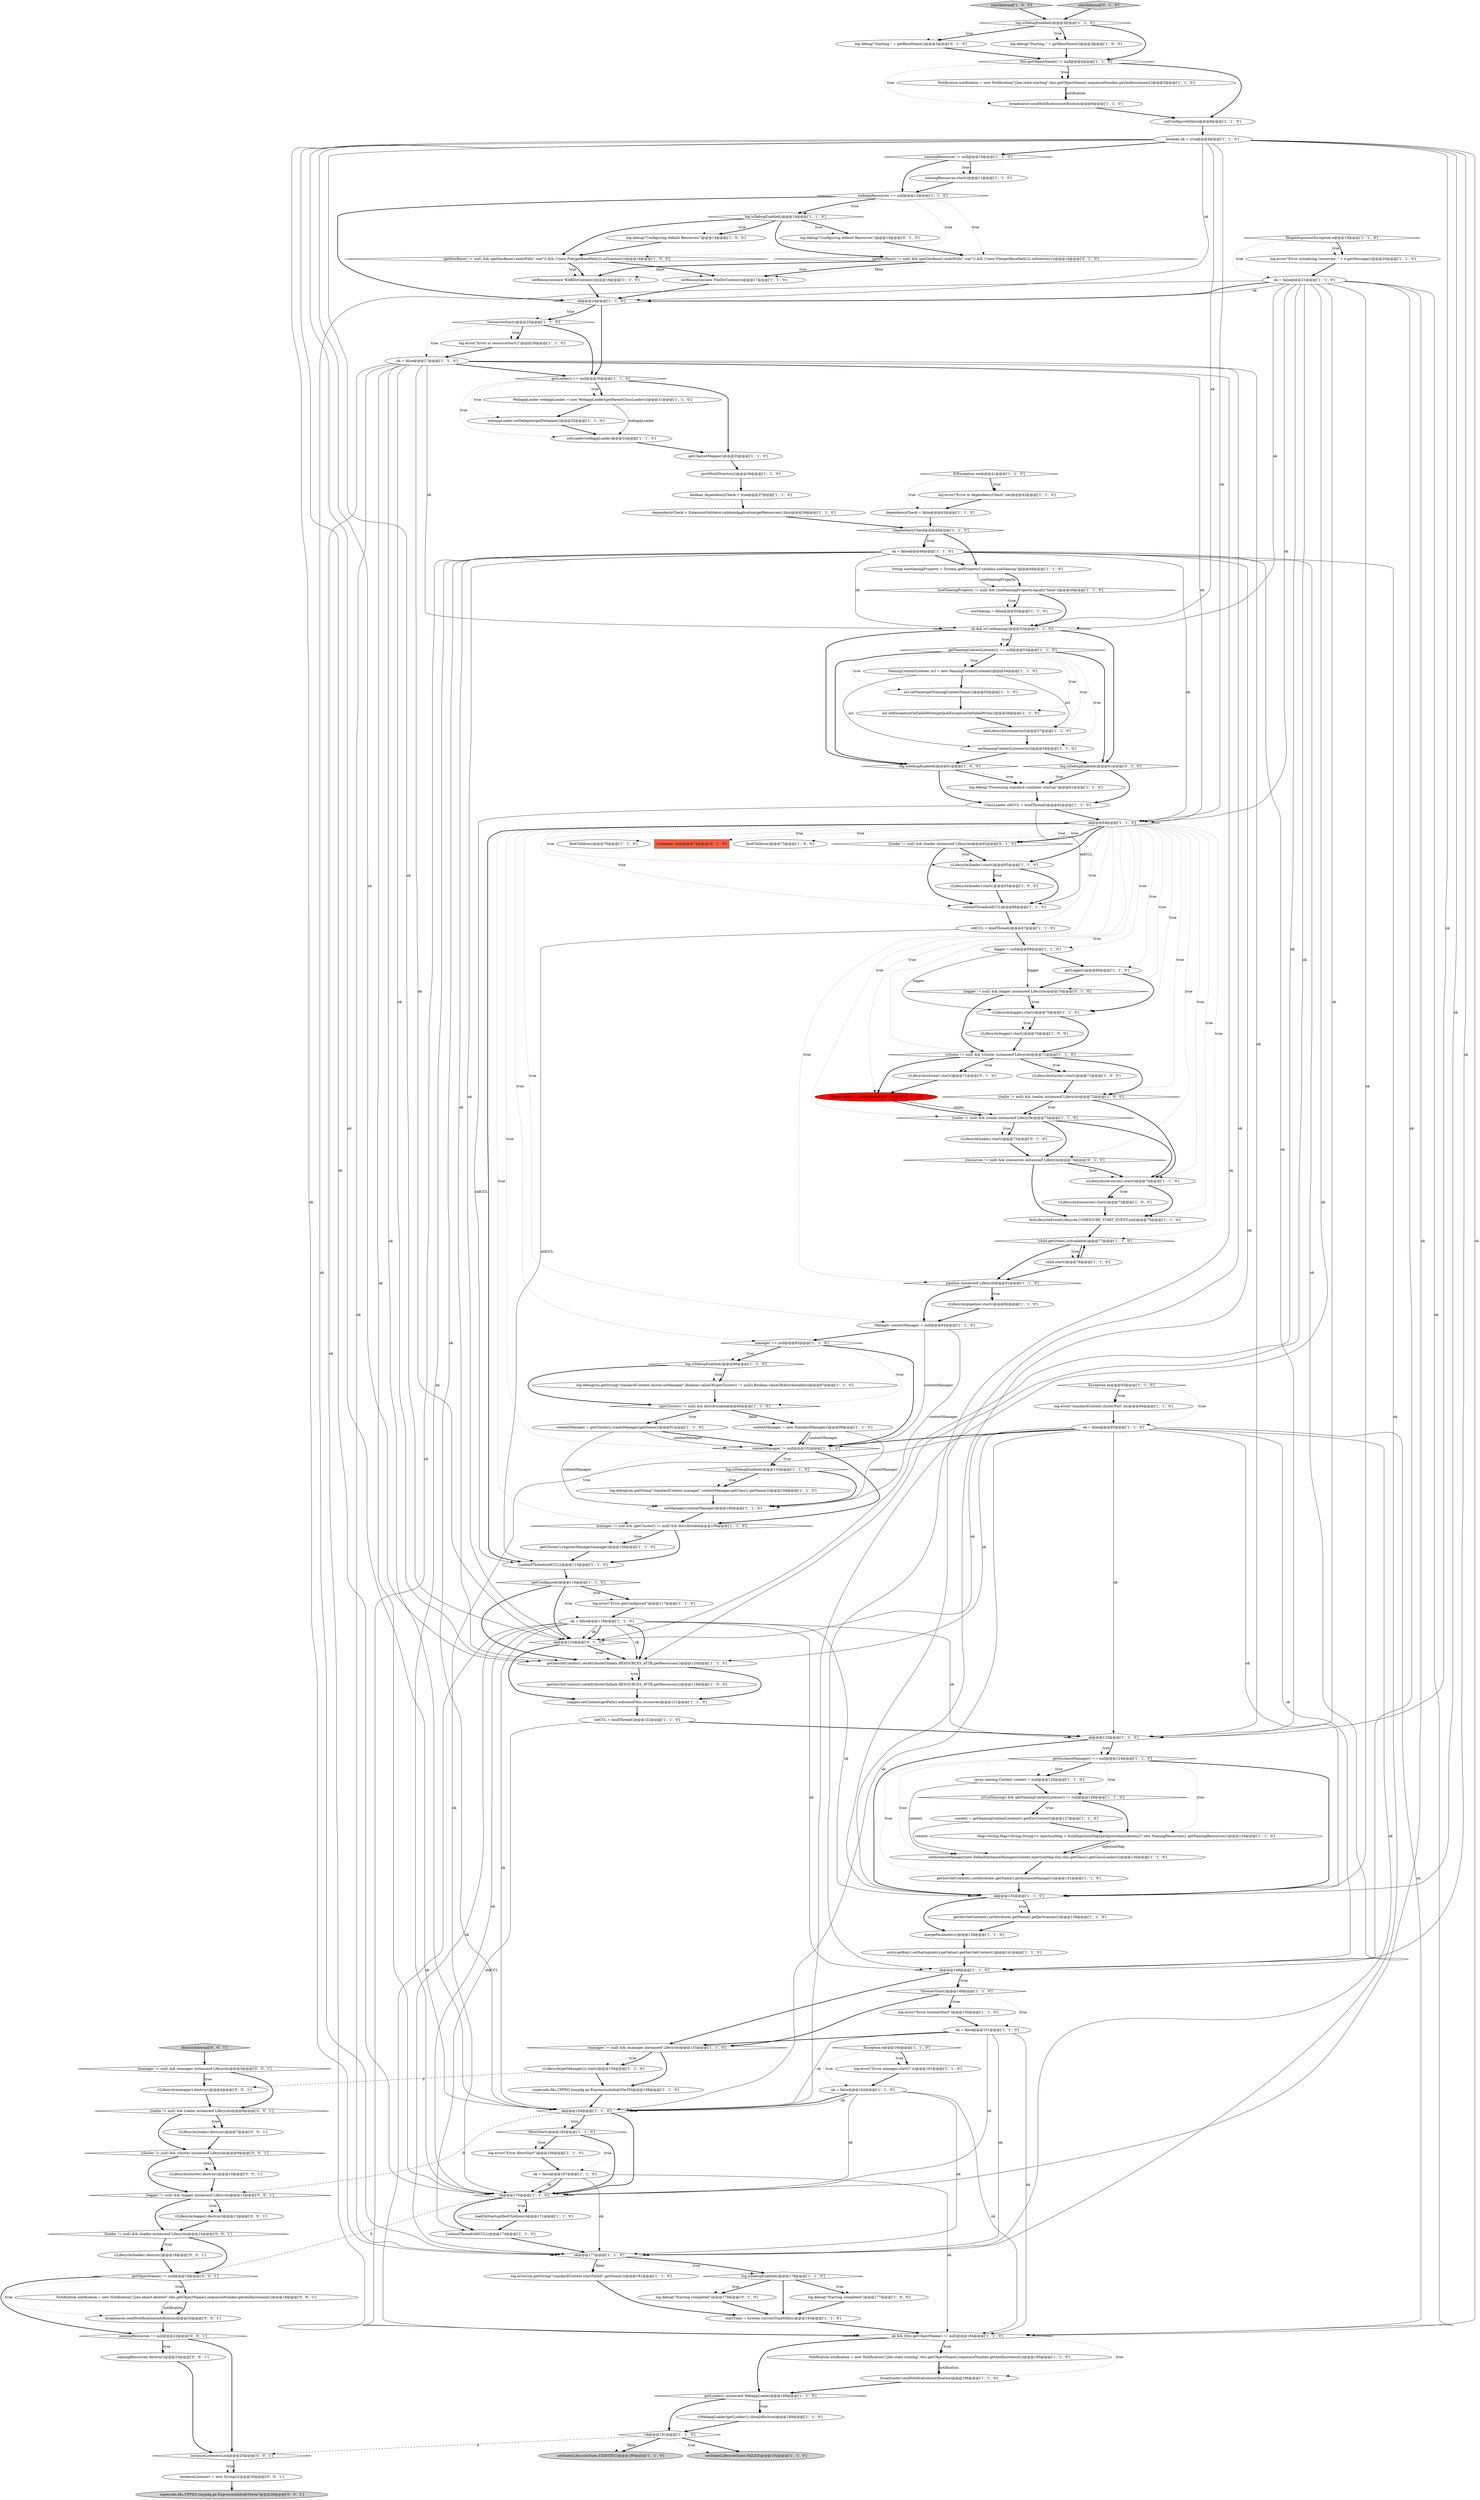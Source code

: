 digraph {
21 [style = filled, label = "log.error(\"Error listenerStart\")@@@150@@@['1', '1', '0']", fillcolor = white, shape = ellipse image = "AAA0AAABBB1BBB"];
23 [style = filled, label = "{unbindThread(oldCCL)}@@@174@@@['1', '1', '0']", fillcolor = white, shape = ellipse image = "AAA0AAABBB1BBB"];
103 [style = filled, label = "log.debug(sm.getString(\"standardContext.manager\",contextManager.getClass().getName()))@@@104@@@['1', '1', '0']", fillcolor = white, shape = ellipse image = "AAA0AAABBB1BBB"];
42 [style = filled, label = "startInternal['1', '0', '0']", fillcolor = lightgray, shape = diamond image = "AAA0AAABBB1BBB"];
75 [style = filled, label = "ok && isUseNaming()@@@52@@@['1', '1', '0']", fillcolor = white, shape = diamond image = "AAA0AAABBB1BBB"];
24 [style = filled, label = "log.error(\"standardContext.clusterFail\",ex)@@@94@@@['1', '1', '0']", fillcolor = white, shape = ellipse image = "AAA0AAABBB1BBB"];
117 [style = filled, label = "(useNamingProperty != null) && (useNamingProperty.equals(\"false\"))@@@49@@@['1', '1', '0']", fillcolor = white, shape = diamond image = "AAA0AAABBB1BBB"];
34 [style = filled, label = "WebappLoader webappLoader = new WebappLoader(getParentClassLoader())@@@31@@@['1', '1', '0']", fillcolor = white, shape = ellipse image = "AAA0AAABBB1BBB"];
126 [style = filled, label = "log.debug(sm.getString(\"standardContext.cluster.noManager\",Boolean.valueOf((getCluster() != null)),Boolean.valueOf(distributable)))@@@87@@@['1', '1', '0']", fillcolor = white, shape = ellipse image = "AAA0AAABBB1BBB"];
66 [style = filled, label = "((Lifecycle)logger).start()@@@70@@@['1', '0', '0']", fillcolor = white, shape = ellipse image = "AAA0AAABBB1BBB"];
110 [style = filled, label = "Exception ex@@@93@@@['1', '1', '0']", fillcolor = white, shape = diamond image = "AAA0AAABBB1BBB"];
8 [style = filled, label = "(getDocBase() != null) && (getDocBase().endsWith(\".war\")) && (!(new File(getBasePath())).isDirectory())@@@16@@@['1', '0', '0']", fillcolor = white, shape = diamond image = "AAA0AAABBB1BBB"];
100 [style = filled, label = "NamingContextListener ncl = new NamingContextListener()@@@54@@@['1', '1', '0']", fillcolor = white, shape = ellipse image = "AAA0AAABBB1BBB"];
150 [style = filled, label = "log.debug(\"Starting completed\")@@@178@@@['0', '1', '0']", fillcolor = white, shape = ellipse image = "AAA0AAABBB2BBB"];
70 [style = filled, label = "ok = false@@@151@@@['1', '1', '0']", fillcolor = white, shape = ellipse image = "AAA0AAABBB1BBB"];
49 [style = filled, label = "((WebappLoader)getLoader()).closeJARs(true)@@@189@@@['1', '1', '0']", fillcolor = white, shape = ellipse image = "AAA0AAABBB1BBB"];
84 [style = filled, label = "dependencyCheck = ExtensionValidator.validateApplication(getResources(),this)@@@39@@@['1', '1', '0']", fillcolor = white, shape = ellipse image = "AAA0AAABBB1BBB"];
161 [style = filled, label = "super.edu.fdu.CPPDG.tinypdg.pe.ExpressionInfo@50e4a7@@@28@@@['0', '0', '1']", fillcolor = lightgray, shape = ellipse image = "AAA0AAABBB3BBB"];
168 [style = filled, label = "getObjectName() != null@@@18@@@['0', '0', '1']", fillcolor = white, shape = diamond image = "AAA0AAABBB3BBB"];
67 [style = filled, label = "ok = false@@@162@@@['1', '1', '0']", fillcolor = white, shape = ellipse image = "AAA0AAABBB1BBB"];
93 [style = filled, label = "findChildren()@@@76@@@['1', '1', '0']", fillcolor = white, shape = ellipse image = "AAA0AAABBB1BBB"];
102 [style = filled, label = "Notification notification = new Notification(\"j2ee.state.starting\",this.getObjectName(),sequenceNumber.getAndIncrement())@@@5@@@['1', '1', '0']", fillcolor = white, shape = ellipse image = "AAA0AAABBB1BBB"];
59 [style = filled, label = "IllegalArgumentException e@@@19@@@['1', '1', '0']", fillcolor = white, shape = diamond image = "AAA0AAABBB1BBB"];
136 [style = filled, label = "contextManager = getCluster().createManager(getName())@@@91@@@['1', '1', '0']", fillcolor = white, shape = ellipse image = "AAA0AAABBB1BBB"];
85 [style = filled, label = "broadcaster.sendNotification(notification)@@@6@@@['1', '1', '0']", fillcolor = white, shape = ellipse image = "AAA0AAABBB1BBB"];
142 [style = filled, label = "startInternal['0', '1', '0']", fillcolor = lightgray, shape = diamond image = "AAA0AAABBB2BBB"];
158 [style = filled, label = "instanceListenersLock@@@25@@@['0', '0', '1']", fillcolor = white, shape = diamond image = "AAA0AAABBB3BBB"];
146 [style = filled, label = "((Lifecycle)realm).start()@@@73@@@['0', '1', '0']", fillcolor = white, shape = ellipse image = "AAA0AAABBB2BBB"];
122 [style = filled, label = "entry.getKey().onStartup(entry.getValue(),getServletContext())@@@141@@@['1', '1', '0']", fillcolor = white, shape = ellipse image = "AAA0AAABBB1BBB"];
74 [style = filled, label = "Exception e@@@160@@@['1', '1', '0']", fillcolor = white, shape = diamond image = "AAA0AAABBB1BBB"];
118 [style = filled, label = "ok@@@135@@@['1', '1', '0']", fillcolor = white, shape = diamond image = "AAA0AAABBB1BBB"];
22 [style = filled, label = "ok && (this.getObjectName() != null)@@@184@@@['1', '1', '0']", fillcolor = white, shape = diamond image = "AAA0AAABBB1BBB"];
55 [style = filled, label = "startTime = System.currentTimeMillis()@@@183@@@['1', '1', '0']", fillcolor = white, shape = ellipse image = "AAA0AAABBB1BBB"];
139 [style = filled, label = "(getDocBase() != null) && (getDocBase().endsWith(\".war\")) && (!(new File(getBasePath())).isDirectory())@@@16@@@['0', '1', '0']", fillcolor = white, shape = diamond image = "AAA0AAABBB2BBB"];
135 [style = filled, label = "mapper.setContext(getPath(),welcomeFiles,resources)@@@121@@@['1', '1', '0']", fillcolor = white, shape = ellipse image = "AAA0AAABBB1BBB"];
71 [style = filled, label = "Map<String,Map<String,String>> injectionMap = buildInjectionMap(getIgnoreAnnotations()? new NamingResources(): getNamingResources())@@@129@@@['1', '1', '0']", fillcolor = white, shape = ellipse image = "AAA0AAABBB1BBB"];
89 [style = filled, label = "log.isDebugEnabled()@@@14@@@['1', '1', '0']", fillcolor = white, shape = diamond image = "AAA0AAABBB1BBB"];
86 [style = filled, label = "getNamingContextListener() == null@@@53@@@['1', '1', '0']", fillcolor = white, shape = diamond image = "AAA0AAABBB1BBB"];
14 [style = filled, label = "log.error(\"Error manager.start()\",e)@@@161@@@['1', '1', '0']", fillcolor = white, shape = ellipse image = "AAA0AAABBB1BBB"];
115 [style = filled, label = "((Lifecycle)resources).start()@@@74@@@['1', '1', '0']", fillcolor = white, shape = ellipse image = "AAA0AAABBB1BBB"];
101 [style = filled, label = "((Lifecycle)logger).start()@@@70@@@['1', '1', '0']", fillcolor = white, shape = ellipse image = "AAA0AAABBB1BBB"];
113 [style = filled, label = "getServletContext().setAttribute(.getName(),getJarScanner())@@@136@@@['1', '1', '0']", fillcolor = white, shape = ellipse image = "AAA0AAABBB1BBB"];
164 [style = filled, label = "((Lifecycle)manager).destroy()@@@4@@@['0', '0', '1']", fillcolor = white, shape = ellipse image = "AAA0AAABBB3BBB"];
25 [style = filled, label = "ok = false@@@167@@@['1', '1', '0']", fillcolor = white, shape = ellipse image = "AAA0AAABBB1BBB"];
39 [style = filled, label = "context = getNamingContextListener().getEnvContext()@@@127@@@['1', '1', '0']", fillcolor = white, shape = ellipse image = "AAA0AAABBB1BBB"];
152 [style = filled, label = "(realm != null) && (realm instanceof Lifecycle)@@@6@@@['0', '0', '1']", fillcolor = white, shape = diamond image = "AAA0AAABBB3BBB"];
140 [style = filled, label = "(resources != null) && (resources instanceof Lifecycle)@@@74@@@['0', '1', '0']", fillcolor = white, shape = diamond image = "AAA0AAABBB2BBB"];
32 [style = filled, label = "logger = null@@@68@@@['1', '1', '0']", fillcolor = white, shape = ellipse image = "AAA0AAABBB1BBB"];
35 [style = filled, label = "boolean dependencyCheck = true@@@37@@@['1', '1', '0']", fillcolor = white, shape = ellipse image = "AAA0AAABBB1BBB"];
20 [style = filled, label = "manager != null && (getCluster() != null) && distributable@@@108@@@['1', '1', '0']", fillcolor = white, shape = diamond image = "AAA0AAABBB1BBB"];
97 [style = filled, label = "log.error(\"Error getConfigured\")@@@117@@@['1', '1', '0']", fillcolor = white, shape = ellipse image = "AAA0AAABBB1BBB"];
98 [style = filled, label = "getServletContext().setAttribute(.getName(),getInstanceManager())@@@131@@@['1', '1', '0']", fillcolor = white, shape = ellipse image = "AAA0AAABBB1BBB"];
156 [style = filled, label = "((Lifecycle)cluster).destroy()@@@10@@@['0', '0', '1']", fillcolor = white, shape = ellipse image = "AAA0AAABBB3BBB"];
16 [style = filled, label = "log.debug(\"Starting completed\")@@@177@@@['1', '0', '0']", fillcolor = white, shape = ellipse image = "AAA0AAABBB1BBB"];
18 [style = filled, label = "ok = false@@@27@@@['1', '1', '0']", fillcolor = white, shape = ellipse image = "AAA0AAABBB1BBB"];
62 [style = filled, label = "getCharsetMapper()@@@35@@@['1', '1', '0']", fillcolor = white, shape = ellipse image = "AAA0AAABBB1BBB"];
153 [style = filled, label = "(logger != null) && (logger instanceof Lifecycle)@@@12@@@['0', '0', '1']", fillcolor = white, shape = diamond image = "AAA0AAABBB3BBB"];
15 [style = filled, label = "broadcaster.sendNotification(notification)@@@186@@@['1', '1', '0']", fillcolor = white, shape = ellipse image = "AAA0AAABBB1BBB"];
127 [style = filled, label = "getCluster().registerManager(manager)@@@109@@@['1', '1', '0']", fillcolor = white, shape = ellipse image = "AAA0AAABBB1BBB"];
96 [style = filled, label = "(manager != null) && (manager instanceof Lifecycle)@@@155@@@['1', '1', '0']", fillcolor = white, shape = diamond image = "AAA0AAABBB1BBB"];
166 [style = filled, label = "(loader != null) && (loader instanceof Lifecycle)@@@15@@@['0', '0', '1']", fillcolor = white, shape = diamond image = "AAA0AAABBB3BBB"];
149 [style = filled, label = "log.debug(\"Configuring default Resources\")@@@14@@@['0', '1', '0']", fillcolor = white, shape = ellipse image = "AAA0AAABBB2BBB"];
148 [style = filled, label = "log.debug(\"Starting \" + getBaseName())@@@3@@@['0', '1', '0']", fillcolor = white, shape = ellipse image = "AAA0AAABBB2BBB"];
131 [style = filled, label = "String useNamingProperty = System.getProperty(\"catalina.useNaming\")@@@48@@@['1', '1', '0']", fillcolor = white, shape = ellipse image = "AAA0AAABBB1BBB"];
91 [style = filled, label = "setState(LifecycleState.FAILED)@@@192@@@['1', '1', '0']", fillcolor = lightgray, shape = ellipse image = "AAA0AAABBB1BBB"];
165 [style = filled, label = "namingResources != null@@@22@@@['0', '0', '1']", fillcolor = white, shape = diamond image = "AAA0AAABBB3BBB"];
106 [style = filled, label = "child.start()@@@78@@@['1', '1', '0']", fillcolor = white, shape = ellipse image = "AAA0AAABBB1BBB"];
114 [style = filled, label = "postWorkDirectory()@@@36@@@['1', '1', '0']", fillcolor = white, shape = ellipse image = "AAA0AAABBB1BBB"];
105 [style = filled, label = "log.debug(\"Starting \" + getBaseName())@@@3@@@['1', '0', '0']", fillcolor = white, shape = ellipse image = "AAA0AAABBB1BBB"];
120 [style = filled, label = "ncl.setExceptionOnFailedWrite(getJndiExceptionOnFailedWrite())@@@56@@@['1', '1', '0']", fillcolor = white, shape = ellipse image = "AAA0AAABBB1BBB"];
154 [style = filled, label = "broadcaster.sendNotification(notification)@@@20@@@['0', '0', '1']", fillcolor = white, shape = ellipse image = "AAA0AAABBB3BBB"];
159 [style = filled, label = "((Lifecycle)loader).destroy()@@@16@@@['0', '0', '1']", fillcolor = white, shape = ellipse image = "AAA0AAABBB3BBB"];
11 [style = filled, label = "ok@@@123@@@['1', '1', '0']", fillcolor = white, shape = diamond image = "AAA0AAABBB1BBB"];
50 [style = filled, label = "!ok@@@191@@@['1', '1', '0']", fillcolor = white, shape = diamond image = "AAA0AAABBB1BBB"];
36 [style = filled, label = "!child.getState().isAvailable()@@@77@@@['1', '1', '0']", fillcolor = white, shape = diamond image = "AAA0AAABBB1BBB"];
56 [style = filled, label = "loadOnStartup(findChildren())@@@171@@@['1', '1', '0']", fillcolor = white, shape = ellipse image = "AAA0AAABBB1BBB"];
6 [style = filled, label = "getLoader() == null@@@30@@@['1', '1', '0']", fillcolor = white, shape = diamond image = "AAA0AAABBB1BBB"];
46 [style = filled, label = "getLogger()@@@69@@@['1', '1', '0']", fillcolor = white, shape = ellipse image = "AAA0AAABBB1BBB"];
88 [style = filled, label = "log.error(\"Error in dependencyCheck\",ioe)@@@42@@@['1', '1', '0']", fillcolor = white, shape = ellipse image = "AAA0AAABBB1BBB"];
116 [style = filled, label = "Manager contextManager = null@@@84@@@['1', '1', '0']", fillcolor = white, shape = ellipse image = "AAA0AAABBB1BBB"];
130 [style = filled, label = "setLoader(webappLoader)@@@33@@@['1', '1', '0']", fillcolor = white, shape = ellipse image = "AAA0AAABBB1BBB"];
78 [style = filled, label = "javax.naming.Context context = null@@@125@@@['1', '1', '0']", fillcolor = white, shape = ellipse image = "AAA0AAABBB1BBB"];
133 [style = filled, label = "(cluster != null) && (cluster instanceof Lifecycle)@@@71@@@['1', '1', '0']", fillcolor = white, shape = diamond image = "AAA0AAABBB1BBB"];
145 [style = filled, label = "Container child@@@76@@@['0', '1', '0']", fillcolor = tomato, shape = box image = "AAA0AAABBB2BBB"];
61 [style = filled, label = "!getConfigured()@@@116@@@['1', '1', '0']", fillcolor = white, shape = diamond image = "AAA0AAABBB1BBB"];
51 [style = filled, label = "((Lifecycle)cluster).start()@@@71@@@['1', '0', '0']", fillcolor = white, shape = ellipse image = "AAA0AAABBB1BBB"];
30 [style = filled, label = "getInstanceManager() == null@@@124@@@['1', '1', '0']", fillcolor = white, shape = diamond image = "AAA0AAABBB1BBB"];
108 [style = filled, label = "useNaming = false@@@50@@@['1', '1', '0']", fillcolor = white, shape = ellipse image = "AAA0AAABBB1BBB"];
76 [style = filled, label = "addLifecycleListener(ncl)@@@57@@@['1', '1', '0']", fillcolor = white, shape = ellipse image = "AAA0AAABBB1BBB"];
33 [style = filled, label = "setConfigured(false)@@@8@@@['1', '1', '0']", fillcolor = white, shape = ellipse image = "AAA0AAABBB1BBB"];
112 [style = filled, label = "oldCCL = bindThread()@@@67@@@['1', '1', '0']", fillcolor = white, shape = ellipse image = "AAA0AAABBB1BBB"];
124 [style = filled, label = "setResources(new WARDirContext())@@@16@@@['1', '1', '0']", fillcolor = white, shape = ellipse image = "AAA0AAABBB1BBB"];
99 [style = filled, label = "setNamingContextListener(ncl)@@@58@@@['1', '1', '0']", fillcolor = white, shape = ellipse image = "AAA0AAABBB1BBB"];
48 [style = filled, label = "log.isDebugEnabled()@@@86@@@['1', '1', '0']", fillcolor = white, shape = diamond image = "AAA0AAABBB1BBB"];
63 [style = filled, label = "ok@@@148@@@['1', '1', '0']", fillcolor = white, shape = diamond image = "AAA0AAABBB1BBB"];
64 [style = filled, label = "{unbindThread(oldCCL)}@@@113@@@['1', '1', '0']", fillcolor = white, shape = ellipse image = "AAA0AAABBB1BBB"];
28 [style = filled, label = "ok = false@@@46@@@['1', '1', '0']", fillcolor = white, shape = ellipse image = "AAA0AAABBB1BBB"];
7 [style = filled, label = "mergeParameters()@@@138@@@['1', '1', '0']", fillcolor = white, shape = ellipse image = "AAA0AAABBB1BBB"];
60 [style = filled, label = "super.edu.fdu.CPPDG.tinypdg.pe.ExpressionInfo@50e354@@@158@@@['1', '1', '0']", fillcolor = white, shape = ellipse image = "AAA0AAABBB1BBB"];
57 [style = filled, label = "setManager(contextManager)@@@106@@@['1', '1', '0']", fillcolor = white, shape = ellipse image = "AAA0AAABBB1BBB"];
123 [style = filled, label = "Notification notification = new Notification(\"j2ee.state.running\",this.getObjectName(),sequenceNumber.getAndIncrement())@@@185@@@['1', '1', '0']", fillcolor = white, shape = ellipse image = "AAA0AAABBB1BBB"];
151 [style = filled, label = "Notification notification = new Notification(\"j2ee.object.deleted\",this.getObjectName(),sequenceNumber.getAndIncrement())@@@19@@@['0', '0', '1']", fillcolor = white, shape = ellipse image = "AAA0AAABBB3BBB"];
147 [style = filled, label = "(logger != null) && (logger instanceof Lifecycle)@@@70@@@['0', '1', '0']", fillcolor = white, shape = diamond image = "AAA0AAABBB2BBB"];
10 [style = filled, label = "!listenerStart()@@@149@@@['1', '1', '0']", fillcolor = white, shape = diamond image = "AAA0AAABBB1BBB"];
29 [style = filled, label = "ClassLoader oldCCL = bindThread()@@@62@@@['1', '1', '0']", fillcolor = white, shape = ellipse image = "AAA0AAABBB1BBB"];
3 [style = filled, label = "((Lifecycle)getManager()).start()@@@156@@@['1', '1', '0']", fillcolor = white, shape = ellipse image = "AAA0AAABBB1BBB"];
65 [style = filled, label = "log.isDebugEnabled()@@@178@@@['1', '1', '0']", fillcolor = white, shape = diamond image = "AAA0AAABBB1BBB"];
143 [style = filled, label = "Realm realm = getRealm()@@@72@@@['0', '1', '0']", fillcolor = red, shape = ellipse image = "AAA1AAABBB2BBB"];
27 [style = filled, label = "log.error(\"Error in resourceStart()\")@@@26@@@['1', '1', '0']", fillcolor = white, shape = ellipse image = "AAA0AAABBB1BBB"];
141 [style = filled, label = "ok@@@120@@@['0', '1', '0']", fillcolor = white, shape = diamond image = "AAA0AAABBB2BBB"];
111 [style = filled, label = "namingResources != null@@@10@@@['1', '1', '0']", fillcolor = white, shape = diamond image = "AAA0AAABBB1BBB"];
167 [style = filled, label = "((Lifecycle)logger).destroy()@@@13@@@['0', '0', '1']", fillcolor = white, shape = ellipse image = "AAA0AAABBB3BBB"];
69 [style = filled, label = "getServletContext().setAttribute(Globals.RESOURCES_ATTR,getResources())@@@120@@@['1', '1', '0']", fillcolor = white, shape = ellipse image = "AAA0AAABBB1BBB"];
43 [style = filled, label = "(realm != null) && (realm instanceof Lifecycle)@@@72@@@['1', '0', '0']", fillcolor = white, shape = diamond image = "AAA0AAABBB1BBB"];
128 [style = filled, label = "ok@@@164@@@['1', '1', '0']", fillcolor = white, shape = diamond image = "AAA0AAABBB1BBB"];
90 [style = filled, label = "!dependencyCheck@@@45@@@['1', '1', '0']", fillcolor = white, shape = diamond image = "AAA0AAABBB1BBB"];
163 [style = filled, label = "((Lifecycle)realm).destroy()@@@7@@@['0', '0', '1']", fillcolor = white, shape = ellipse image = "AAA0AAABBB3BBB"];
144 [style = filled, label = "log.isDebugEnabled()@@@61@@@['0', '1', '0']", fillcolor = white, shape = diamond image = "AAA0AAABBB2BBB"];
2 [style = filled, label = "ok@@@64@@@['1', '1', '0']", fillcolor = white, shape = diamond image = "AAA0AAABBB1BBB"];
44 [style = filled, label = "log.isDebugEnabled()@@@61@@@['1', '0', '0']", fillcolor = white, shape = diamond image = "AAA0AAABBB1BBB"];
83 [style = filled, label = "((Lifecycle)pipeline).start()@@@82@@@['1', '1', '0']", fillcolor = white, shape = ellipse image = "AAA0AAABBB1BBB"];
80 [style = filled, label = "log.error(\"Error initializing resources: \" + e.getMessage())@@@20@@@['1', '1', '0']", fillcolor = white, shape = ellipse image = "AAA0AAABBB1BBB"];
1 [style = filled, label = "pipeline instanceof Lifecycle@@@81@@@['1', '1', '0']", fillcolor = white, shape = diamond image = "AAA0AAABBB1BBB"];
107 [style = filled, label = "ok@@@170@@@['1', '1', '0']", fillcolor = white, shape = diamond image = "AAA0AAABBB1BBB"];
137 [style = filled, label = "(loader != null) && (loader instanceof Lifecycle)@@@65@@@['0', '1', '0']", fillcolor = white, shape = diamond image = "AAA0AAABBB2BBB"];
155 [style = filled, label = "(cluster != null) && (cluster instanceof Lifecycle)@@@9@@@['0', '0', '1']", fillcolor = white, shape = diamond image = "AAA0AAABBB3BBB"];
31 [style = filled, label = "log.debug(\"Configuring default Resources\")@@@14@@@['1', '0', '0']", fillcolor = white, shape = ellipse image = "AAA0AAABBB1BBB"];
109 [style = filled, label = "((Lifecycle)loader).start()@@@65@@@['1', '0', '0']", fillcolor = white, shape = ellipse image = "AAA0AAABBB1BBB"];
121 [style = filled, label = "fireLifecycleEvent(Lifecycle.CONFIGURE_START_EVENT,null)@@@75@@@['1', '1', '0']", fillcolor = white, shape = ellipse image = "AAA0AAABBB1BBB"];
94 [style = filled, label = "contextManager = new StandardManager()@@@99@@@['1', '1', '0']", fillcolor = white, shape = ellipse image = "AAA0AAABBB1BBB"];
77 [style = filled, label = "dependencyCheck = false@@@43@@@['1', '1', '0']", fillcolor = white, shape = ellipse image = "AAA0AAABBB1BBB"];
68 [style = filled, label = "ok@@@177@@@['1', '1', '0']", fillcolor = white, shape = diamond image = "AAA0AAABBB1BBB"];
53 [style = filled, label = "!resourcesStart()@@@25@@@['1', '1', '0']", fillcolor = white, shape = diamond image = "AAA0AAABBB1BBB"];
92 [style = filled, label = "log.debug(\"Processing standard container startup\")@@@61@@@['1', '1', '0']", fillcolor = white, shape = ellipse image = "AAA0AAABBB1BBB"];
26 [style = filled, label = "ok = false@@@95@@@['1', '1', '0']", fillcolor = white, shape = ellipse image = "AAA0AAABBB1BBB"];
58 [style = filled, label = "ok@@@24@@@['1', '1', '0']", fillcolor = white, shape = diamond image = "AAA0AAABBB1BBB"];
82 [style = filled, label = "setInstanceManager(new DefaultInstanceManager(context,injectionMap,this,this.getClass().getClassLoader()))@@@130@@@['1', '1', '0']", fillcolor = white, shape = ellipse image = "AAA0AAABBB1BBB"];
9 [style = filled, label = "isUseNaming() && getNamingContextListener() != null@@@126@@@['1', '1', '0']", fillcolor = white, shape = diamond image = "AAA0AAABBB1BBB"];
125 [style = filled, label = "manager == null@@@85@@@['1', '1', '0']", fillcolor = white, shape = diamond image = "AAA0AAABBB1BBB"];
12 [style = filled, label = "IOException ioe@@@41@@@['1', '1', '0']", fillcolor = white, shape = diamond image = "AAA0AAABBB1BBB"];
81 [style = filled, label = "unbindThread(oldCCL)@@@66@@@['1', '1', '0']", fillcolor = white, shape = ellipse image = "AAA0AAABBB1BBB"];
132 [style = filled, label = "((Lifecycle)loader).start()@@@65@@@['1', '1', '0']", fillcolor = white, shape = ellipse image = "AAA0AAABBB1BBB"];
17 [style = filled, label = "setResources(new FileDirContext())@@@17@@@['1', '1', '0']", fillcolor = white, shape = ellipse image = "AAA0AAABBB1BBB"];
72 [style = filled, label = "webappResources == null@@@13@@@['1', '1', '0']", fillcolor = white, shape = diamond image = "AAA0AAABBB1BBB"];
169 [style = filled, label = "destroyInternal['0', '0', '1']", fillcolor = lightgray, shape = diamond image = "AAA0AAABBB3BBB"];
104 [style = filled, label = "webappLoader.setDelegate(getDelegate())@@@32@@@['1', '1', '0']", fillcolor = white, shape = ellipse image = "AAA0AAABBB1BBB"];
73 [style = filled, label = "boolean ok = true@@@9@@@['1', '1', '0']", fillcolor = white, shape = ellipse image = "AAA0AAABBB1BBB"];
4 [style = filled, label = "log.isDebugEnabled()@@@103@@@['1', '1', '0']", fillcolor = white, shape = diamond image = "AAA0AAABBB1BBB"];
162 [style = filled, label = "namingResources.destroy()@@@23@@@['0', '0', '1']", fillcolor = white, shape = ellipse image = "AAA0AAABBB3BBB"];
40 [style = filled, label = "log.error(\"Error filterStart\")@@@166@@@['1', '1', '0']", fillcolor = white, shape = ellipse image = "AAA0AAABBB1BBB"];
41 [style = filled, label = "setState(LifecycleState.STARTING)@@@195@@@['1', '1', '0']", fillcolor = lightgray, shape = ellipse image = "AAA0AAABBB1BBB"];
79 [style = filled, label = "getLoader() instanceof WebappLoader@@@188@@@['1', '1', '0']", fillcolor = white, shape = diamond image = "AAA0AAABBB1BBB"];
5 [style = filled, label = "log.error(sm.getString(\"standardContext.startFailed\",getName()))@@@181@@@['1', '1', '0']", fillcolor = white, shape = ellipse image = "AAA0AAABBB1BBB"];
129 [style = filled, label = "namingResources.start()@@@11@@@['1', '1', '0']", fillcolor = white, shape = ellipse image = "AAA0AAABBB1BBB"];
119 [style = filled, label = "ncl.setName(getNamingContextName())@@@55@@@['1', '1', '0']", fillcolor = white, shape = ellipse image = "AAA0AAABBB1BBB"];
157 [style = filled, label = "instanceListeners = new String((((@@@26@@@['0', '0', '1']", fillcolor = white, shape = ellipse image = "AAA0AAABBB3BBB"];
0 [style = filled, label = "!filterStart()@@@165@@@['1', '1', '0']", fillcolor = white, shape = diamond image = "AAA0AAABBB1BBB"];
54 [style = filled, label = "contextManager != null@@@102@@@['1', '1', '0']", fillcolor = white, shape = diamond image = "AAA0AAABBB1BBB"];
45 [style = filled, label = "((Lifecycle)resources).start()@@@73@@@['1', '0', '0']", fillcolor = white, shape = ellipse image = "AAA0AAABBB1BBB"];
87 [style = filled, label = "(getCluster() != null) && distributable@@@89@@@['1', '1', '0']", fillcolor = white, shape = diamond image = "AAA0AAABBB1BBB"];
95 [style = filled, label = "ok = false@@@118@@@['1', '1', '0']", fillcolor = white, shape = ellipse image = "AAA0AAABBB1BBB"];
47 [style = filled, label = "(realm != null) && (realm instanceof Lifecycle)@@@73@@@['1', '1', '0']", fillcolor = white, shape = diamond image = "AAA0AAABBB1BBB"];
37 [style = filled, label = "getServletContext().setAttribute(Globals.RESOURCES_ATTR,getResources())@@@119@@@['1', '0', '0']", fillcolor = white, shape = ellipse image = "AAA0AAABBB1BBB"];
13 [style = filled, label = "findChildren()@@@75@@@['1', '0', '0']", fillcolor = white, shape = ellipse image = "AAA0AAABBB1BBB"];
134 [style = filled, label = "log.isDebugEnabled()@@@3@@@['1', '1', '0']", fillcolor = white, shape = diamond image = "AAA0AAABBB1BBB"];
19 [style = filled, label = "ok = false@@@21@@@['1', '1', '0']", fillcolor = white, shape = ellipse image = "AAA0AAABBB1BBB"];
52 [style = filled, label = "this.getObjectName() != null@@@4@@@['1', '1', '0']", fillcolor = white, shape = diamond image = "AAA0AAABBB1BBB"];
138 [style = filled, label = "((Lifecycle)cluster).start()@@@71@@@['0', '1', '0']", fillcolor = white, shape = ellipse image = "AAA0AAABBB2BBB"];
160 [style = filled, label = "(manager != null) && (manager instanceof Lifecycle)@@@3@@@['0', '0', '1']", fillcolor = white, shape = diamond image = "AAA0AAABBB3BBB"];
38 [style = filled, label = "oldCCL = bindThread()@@@122@@@['1', '1', '0']", fillcolor = white, shape = ellipse image = "AAA0AAABBB1BBB"];
5->55 [style = bold, label=""];
160->164 [style = dotted, label="true"];
168->165 [style = bold, label=""];
16->55 [style = bold, label=""];
2->121 [style = dotted, label="true"];
114->35 [style = bold, label=""];
12->77 [style = dotted, label="true"];
167->166 [style = bold, label=""];
12->88 [style = bold, label=""];
155->156 [style = bold, label=""];
73->141 [style = solid, label="ok"];
75->86 [style = dotted, label="true"];
30->78 [style = bold, label=""];
54->4 [style = dotted, label="true"];
141->69 [style = bold, label=""];
136->54 [style = bold, label=""];
113->7 [style = bold, label=""];
19->63 [style = solid, label="ok"];
70->107 [style = solid, label="ok"];
0->40 [style = bold, label=""];
50->91 [style = dotted, label="true"];
89->31 [style = dotted, label="true"];
77->90 [style = bold, label=""];
2->20 [style = dotted, label="true"];
73->63 [style = solid, label="ok"];
115->45 [style = dotted, label="true"];
2->132 [style = bold, label=""];
52->85 [style = dotted, label="true"];
144->29 [style = bold, label=""];
147->133 [style = bold, label=""];
95->68 [style = solid, label="ok"];
138->143 [style = bold, label=""];
75->44 [style = bold, label=""];
99->144 [style = bold, label=""];
30->118 [style = bold, label=""];
95->11 [style = solid, label="ok"];
18->118 [style = solid, label="ok"];
86->100 [style = bold, label=""];
1->116 [style = bold, label=""];
139->17 [style = dotted, label="false"];
125->48 [style = bold, label=""];
109->81 [style = bold, label=""];
69->37 [style = bold, label=""];
72->89 [style = dotted, label="true"];
66->133 [style = bold, label=""];
86->144 [style = bold, label=""];
26->63 [style = solid, label="ok"];
36->106 [style = dotted, label="true"];
8->17 [style = dotted, label="false"];
18->63 [style = solid, label="ok"];
87->136 [style = bold, label=""];
100->99 [style = solid, label="ncl"];
11->30 [style = dotted, label="true"];
4->57 [style = bold, label=""];
118->113 [style = dotted, label="true"];
165->162 [style = bold, label=""];
30->71 [style = dotted, label="true"];
81->112 [style = bold, label=""];
95->22 [style = solid, label="ok"];
97->95 [style = bold, label=""];
134->105 [style = bold, label=""];
134->148 [style = bold, label=""];
32->147 [style = solid, label="logger"];
26->54 [style = bold, label=""];
18->6 [style = bold, label=""];
143->47 [style = solid, label="realm"];
95->141 [style = solid, label="ok"];
51->43 [style = bold, label=""];
64->61 [style = bold, label=""];
18->11 [style = solid, label="ok"];
31->8 [style = bold, label=""];
75->144 [style = bold, label=""];
52->102 [style = dotted, label="true"];
35->84 [style = bold, label=""];
86->120 [style = dotted, label="true"];
63->10 [style = dotted, label="true"];
136->57 [style = solid, label="contextManager"];
141->69 [style = dotted, label="true"];
28->11 [style = solid, label="ok"];
21->70 [style = bold, label=""];
132->81 [style = bold, label=""];
30->82 [style = dotted, label="true"];
166->159 [style = bold, label=""];
2->32 [style = dotted, label="true"];
96->60 [style = bold, label=""];
71->82 [style = bold, label=""];
107->56 [style = bold, label=""];
2->1 [style = dotted, label="true"];
157->161 [style = bold, label=""];
69->135 [style = bold, label=""];
82->98 [style = bold, label=""];
122->63 [style = bold, label=""];
6->34 [style = dotted, label="true"];
2->46 [style = dotted, label="true"];
58->6 [style = bold, label=""];
48->126 [style = dotted, label="true"];
164->152 [style = bold, label=""];
28->128 [style = solid, label="ok"];
139->17 [style = bold, label=""];
10->21 [style = dotted, label="true"];
90->131 [style = bold, label=""];
2->13 [style = dotted, label="true"];
19->69 [style = solid, label="ok"];
34->104 [style = bold, label=""];
151->154 [style = solid, label="notification"];
3->60 [style = bold, label=""];
118->7 [style = bold, label=""];
28->141 [style = solid, label="ok"];
78->9 [style = bold, label=""];
86->99 [style = dotted, label="true"];
139->124 [style = dotted, label="true"];
29->64 [style = solid, label="oldCCL"];
2->137 [style = bold, label=""];
26->141 [style = solid, label="ok"];
6->130 [style = dotted, label="true"];
73->128 [style = solid, label="ok"];
22->79 [style = bold, label=""];
0->107 [style = bold, label=""];
132->109 [style = dotted, label="true"];
116->54 [style = solid, label="contextManager"];
88->77 [style = bold, label=""];
116->125 [style = bold, label=""];
28->107 [style = solid, label="ok"];
107->23 [style = bold, label=""];
14->67 [style = bold, label=""];
128->107 [style = bold, label=""];
166->159 [style = dotted, label="true"];
115->45 [style = bold, label=""];
50->158 [style = dashed, label="0"];
136->54 [style = solid, label="contextManager"];
154->165 [style = bold, label=""];
127->64 [style = bold, label=""];
29->2 [style = bold, label=""];
65->16 [style = bold, label=""];
125->48 [style = dotted, label="true"];
72->8 [style = dotted, label="true"];
48->87 [style = bold, label=""];
70->68 [style = solid, label="ok"];
168->154 [style = dotted, label="true"];
73->118 [style = solid, label="ok"];
53->27 [style = dotted, label="true"];
9->39 [style = bold, label=""];
61->97 [style = bold, label=""];
28->22 [style = solid, label="ok"];
58->53 [style = dotted, label="true"];
2->115 [style = dotted, label="true"];
47->146 [style = bold, label=""];
118->113 [style = bold, label=""];
86->100 [style = dotted, label="true"];
10->21 [style = bold, label=""];
48->126 [style = bold, label=""];
101->66 [style = bold, label=""];
3->164 [style = dashed, label="0"];
72->139 [style = dotted, label="true"];
8->17 [style = bold, label=""];
70->22 [style = solid, label="ok"];
65->150 [style = bold, label=""];
43->47 [style = bold, label=""];
26->128 [style = solid, label="ok"];
73->69 [style = solid, label="ok"];
2->133 [style = dotted, label="true"];
60->128 [style = bold, label=""];
110->24 [style = bold, label=""];
28->2 [style = solid, label="ok"];
20->127 [style = dotted, label="true"];
112->32 [style = bold, label=""];
133->138 [style = dotted, label="true"];
137->132 [style = bold, label=""];
158->157 [style = dotted, label="true"];
147->101 [style = bold, label=""];
87->136 [style = dotted, label="true"];
111->72 [style = bold, label=""];
25->107 [style = solid, label="ok"];
7->122 [style = bold, label=""];
18->141 [style = solid, label="ok"];
152->155 [style = bold, label=""];
95->69 [style = bold, label=""];
95->69 [style = solid, label="ok"];
6->34 [style = bold, label=""];
68->65 [style = dotted, label="true"];
17->58 [style = bold, label=""];
72->89 [style = bold, label=""];
2->140 [style = dotted, label="true"];
74->14 [style = bold, label=""];
140->115 [style = dotted, label="true"];
49->50 [style = bold, label=""];
15->79 [style = bold, label=""];
58->53 [style = bold, label=""];
59->80 [style = dotted, label="true"];
67->68 [style = solid, label="ok"];
20->64 [style = bold, label=""];
125->87 [style = dotted, label="true"];
73->111 [style = bold, label=""];
80->19 [style = bold, label=""];
150->55 [style = bold, label=""];
121->36 [style = bold, label=""];
160->164 [style = bold, label=""];
169->160 [style = bold, label=""];
2->132 [style = dotted, label="true"];
70->128 [style = solid, label="ok"];
134->105 [style = dotted, label="true"];
99->44 [style = bold, label=""];
8->124 [style = dotted, label="true"];
2->54 [style = dotted, label="true"];
22->15 [style = dotted, label="true"];
156->153 [style = bold, label=""];
140->121 [style = bold, label=""];
0->40 [style = dotted, label="true"];
19->22 [style = solid, label="ok"];
10->70 [style = dotted, label="true"];
168->151 [style = dotted, label="true"];
39->71 [style = bold, label=""];
155->156 [style = dotted, label="true"];
53->18 [style = dotted, label="true"];
168->151 [style = bold, label=""];
18->68 [style = solid, label="ok"];
37->135 [style = bold, label=""];
101->66 [style = dotted, label="true"];
139->124 [style = bold, label=""];
47->140 [style = bold, label=""];
133->143 [style = bold, label=""];
47->146 [style = dotted, label="true"];
2->101 [style = dotted, label="true"];
10->96 [style = bold, label=""];
52->102 [style = bold, label=""];
112->64 [style = solid, label="oldCCL"];
95->128 [style = solid, label="ok"];
26->69 [style = solid, label="ok"];
2->112 [style = dotted, label="true"];
44->92 [style = bold, label=""];
11->118 [style = bold, label=""];
30->98 [style = dotted, label="true"];
25->68 [style = solid, label="ok"];
92->29 [style = bold, label=""];
73->68 [style = solid, label="ok"];
132->109 [style = bold, label=""];
73->107 [style = solid, label="ok"];
133->138 [style = bold, label=""];
115->121 [style = bold, label=""];
4->103 [style = bold, label=""];
40->25 [style = bold, label=""];
57->20 [style = bold, label=""];
124->58 [style = bold, label=""];
29->81 [style = solid, label="oldCCL"];
47->115 [style = bold, label=""];
19->128 [style = solid, label="ok"];
67->128 [style = solid, label="ok"];
68->5 [style = dotted, label="false"];
120->76 [style = bold, label=""];
103->57 [style = bold, label=""];
61->97 [style = dotted, label="true"];
102->85 [style = solid, label="notification"];
89->8 [style = bold, label=""];
50->91 [style = bold, label=""];
22->123 [style = bold, label=""];
144->92 [style = bold, label=""];
62->114 [style = bold, label=""];
95->141 [style = bold, label=""];
151->154 [style = bold, label=""];
19->58 [style = solid, label="ok"];
162->158 [style = bold, label=""];
18->128 [style = solid, label="ok"];
152->163 [style = dotted, label="true"];
65->150 [style = dotted, label="true"];
46->147 [style = bold, label=""];
102->85 [style = bold, label=""];
95->107 [style = solid, label="ok"];
19->11 [style = solid, label="ok"];
123->15 [style = solid, label="notification"];
25->107 [style = bold, label=""];
163->155 [style = bold, label=""];
133->51 [style = bold, label=""];
20->127 [style = bold, label=""];
28->63 [style = solid, label="ok"];
2->93 [style = dotted, label="true"];
26->118 [style = solid, label="ok"];
90->28 [style = dotted, label="true"];
152->163 [style = bold, label=""];
19->107 [style = solid, label="ok"];
117->108 [style = bold, label=""];
73->58 [style = solid, label="ok"];
128->153 [style = dashed, label="0"];
32->101 [style = solid, label="logger"];
56->23 [style = bold, label=""];
6->104 [style = dotted, label="true"];
30->9 [style = dotted, label="true"];
149->139 [style = bold, label=""];
74->14 [style = dotted, label="true"];
43->47 [style = dotted, label="true"];
50->41 [style = bold, label=""];
84->90 [style = bold, label=""];
140->115 [style = bold, label=""];
86->76 [style = dotted, label="true"];
59->80 [style = bold, label=""];
27->18 [style = bold, label=""];
100->76 [style = solid, label="ncl"];
148->52 [style = bold, label=""];
67->128 [style = bold, label=""];
32->46 [style = bold, label=""];
141->135 [style = bold, label=""];
153->167 [style = bold, label=""];
52->33 [style = bold, label=""];
44->29 [style = bold, label=""];
54->57 [style = dotted, label="true"];
61->69 [style = bold, label=""];
68->65 [style = bold, label=""];
96->3 [style = dotted, label="true"];
129->72 [style = bold, label=""];
2->143 [style = dotted, label="true"];
119->120 [style = bold, label=""];
165->162 [style = dotted, label="true"];
143->47 [style = bold, label=""];
75->86 [style = bold, label=""];
30->78 [style = dotted, label="true"];
26->107 [style = solid, label="ok"];
28->69 [style = solid, label="ok"];
85->33 [style = bold, label=""];
12->88 [style = dotted, label="true"];
2->36 [style = dotted, label="true"];
128->0 [style = dotted, label="true"];
74->67 [style = dotted, label="true"];
104->130 [style = bold, label=""];
108->75 [style = bold, label=""];
166->168 [style = bold, label=""];
107->168 [style = dashed, label="0"];
160->152 [style = bold, label=""];
94->57 [style = solid, label="contextManager"];
46->101 [style = bold, label=""];
73->2 [style = solid, label="ok"];
83->116 [style = bold, label=""];
155->153 [style = bold, label=""];
137->132 [style = dotted, label="true"];
110->24 [style = dotted, label="true"];
8->124 [style = bold, label=""];
111->129 [style = bold, label=""];
1->83 [style = dotted, label="true"];
55->22 [style = bold, label=""];
134->148 [style = dotted, label="true"];
68->5 [style = bold, label=""];
19->75 [style = solid, label="ok"];
131->117 [style = solid, label="useNamingProperty"];
4->103 [style = dotted, label="true"];
159->168 [style = bold, label=""];
67->107 [style = solid, label="ok"];
33->73 [style = bold, label=""];
158->157 [style = bold, label=""];
53->6 [style = bold, label=""];
67->22 [style = solid, label="ok"];
38->23 [style = solid, label="oldCCL"];
131->117 [style = bold, label=""];
61->141 [style = bold, label=""];
2->147 [style = dotted, label="true"];
106->36 [style = bold, label=""];
153->166 [style = bold, label=""];
73->75 [style = solid, label="ok"];
18->22 [style = solid, label="ok"];
94->54 [style = bold, label=""];
110->26 [style = dotted, label="true"];
100->119 [style = bold, label=""];
9->71 [style = bold, label=""];
87->94 [style = bold, label=""];
19->141 [style = solid, label="ok"];
144->92 [style = dotted, label="true"];
96->3 [style = bold, label=""];
111->129 [style = dotted, label="true"];
86->119 [style = dotted, label="true"];
23->68 [style = bold, label=""];
50->41 [style = dotted, label="false"];
28->68 [style = solid, label="ok"];
79->49 [style = dotted, label="true"];
18->107 [style = solid, label="ok"];
142->134 [style = bold, label=""];
0->25 [style = dotted, label="true"];
79->49 [style = bold, label=""];
2->81 [style = dotted, label="true"];
53->27 [style = bold, label=""];
39->82 [style = solid, label="context"];
28->118 [style = solid, label="ok"];
42->134 [style = bold, label=""];
28->131 [style = bold, label=""];
61->95 [style = dotted, label="true"];
28->75 [style = solid, label="ok"];
79->50 [style = bold, label=""];
116->57 [style = solid, label="contextManager"];
147->101 [style = dotted, label="true"];
107->56 [style = dotted, label="true"];
6->62 [style = bold, label=""];
22->123 [style = dotted, label="true"];
19->68 [style = solid, label="ok"];
59->19 [style = dotted, label="true"];
2->47 [style = dotted, label="true"];
38->11 [style = bold, label=""];
153->167 [style = dotted, label="true"];
87->94 [style = dotted, label="false"];
34->130 [style = solid, label="webappLoader"];
1->83 [style = bold, label=""];
89->139 [style = bold, label=""];
101->133 [style = bold, label=""];
45->121 [style = bold, label=""];
137->81 [style = bold, label=""];
95->118 [style = solid, label="ok"];
26->11 [style = solid, label="ok"];
44->92 [style = dotted, label="true"];
133->51 [style = dotted, label="true"];
165->158 [style = bold, label=""];
65->55 [style = bold, label=""];
73->11 [style = solid, label="ok"];
117->75 [style = bold, label=""];
11->30 [style = bold, label=""];
63->10 [style = bold, label=""];
18->69 [style = solid, label="ok"];
69->37 [style = dotted, label="true"];
2->137 [style = dotted, label="true"];
146->140 [style = bold, label=""];
95->63 [style = solid, label="ok"];
2->116 [style = dotted, label="true"];
2->64 [style = bold, label=""];
123->15 [style = bold, label=""];
89->31 [style = bold, label=""];
128->0 [style = bold, label=""];
106->1 [style = bold, label=""];
19->118 [style = solid, label="ok"];
134->52 [style = bold, label=""];
24->26 [style = bold, label=""];
26->68 [style = solid, label="ok"];
26->22 [style = solid, label="ok"];
86->44 [style = bold, label=""];
125->54 [style = bold, label=""];
63->96 [style = bold, label=""];
70->96 [style = bold, label=""];
25->22 [style = solid, label="ok"];
43->115 [style = bold, label=""];
36->106 [style = bold, label=""];
2->125 [style = dotted, label="true"];
2->43 [style = dotted, label="true"];
76->99 [style = bold, label=""];
54->20 [style = bold, label=""];
2->145 [style = dotted, label="true"];
65->16 [style = dotted, label="true"];
126->87 [style = bold, label=""];
54->4 [style = bold, label=""];
89->149 [style = dotted, label="true"];
36->1 [style = bold, label=""];
78->82 [style = solid, label="context"];
19->2 [style = solid, label="ok"];
19->58 [style = bold, label=""];
71->82 [style = solid, label="injectionMap"];
130->62 [style = bold, label=""];
89->149 [style = bold, label=""];
72->58 [style = bold, label=""];
9->39 [style = dotted, label="true"];
133->43 [style = bold, label=""];
18->75 [style = solid, label="ok"];
135->38 [style = bold, label=""];
94->54 [style = solid, label="contextManager"];
98->118 [style = bold, label=""];
73->22 [style = solid, label="ok"];
90->28 [style = bold, label=""];
105->52 [style = bold, label=""];
117->108 [style = dotted, label="true"];
18->2 [style = solid, label="ok"];
}
